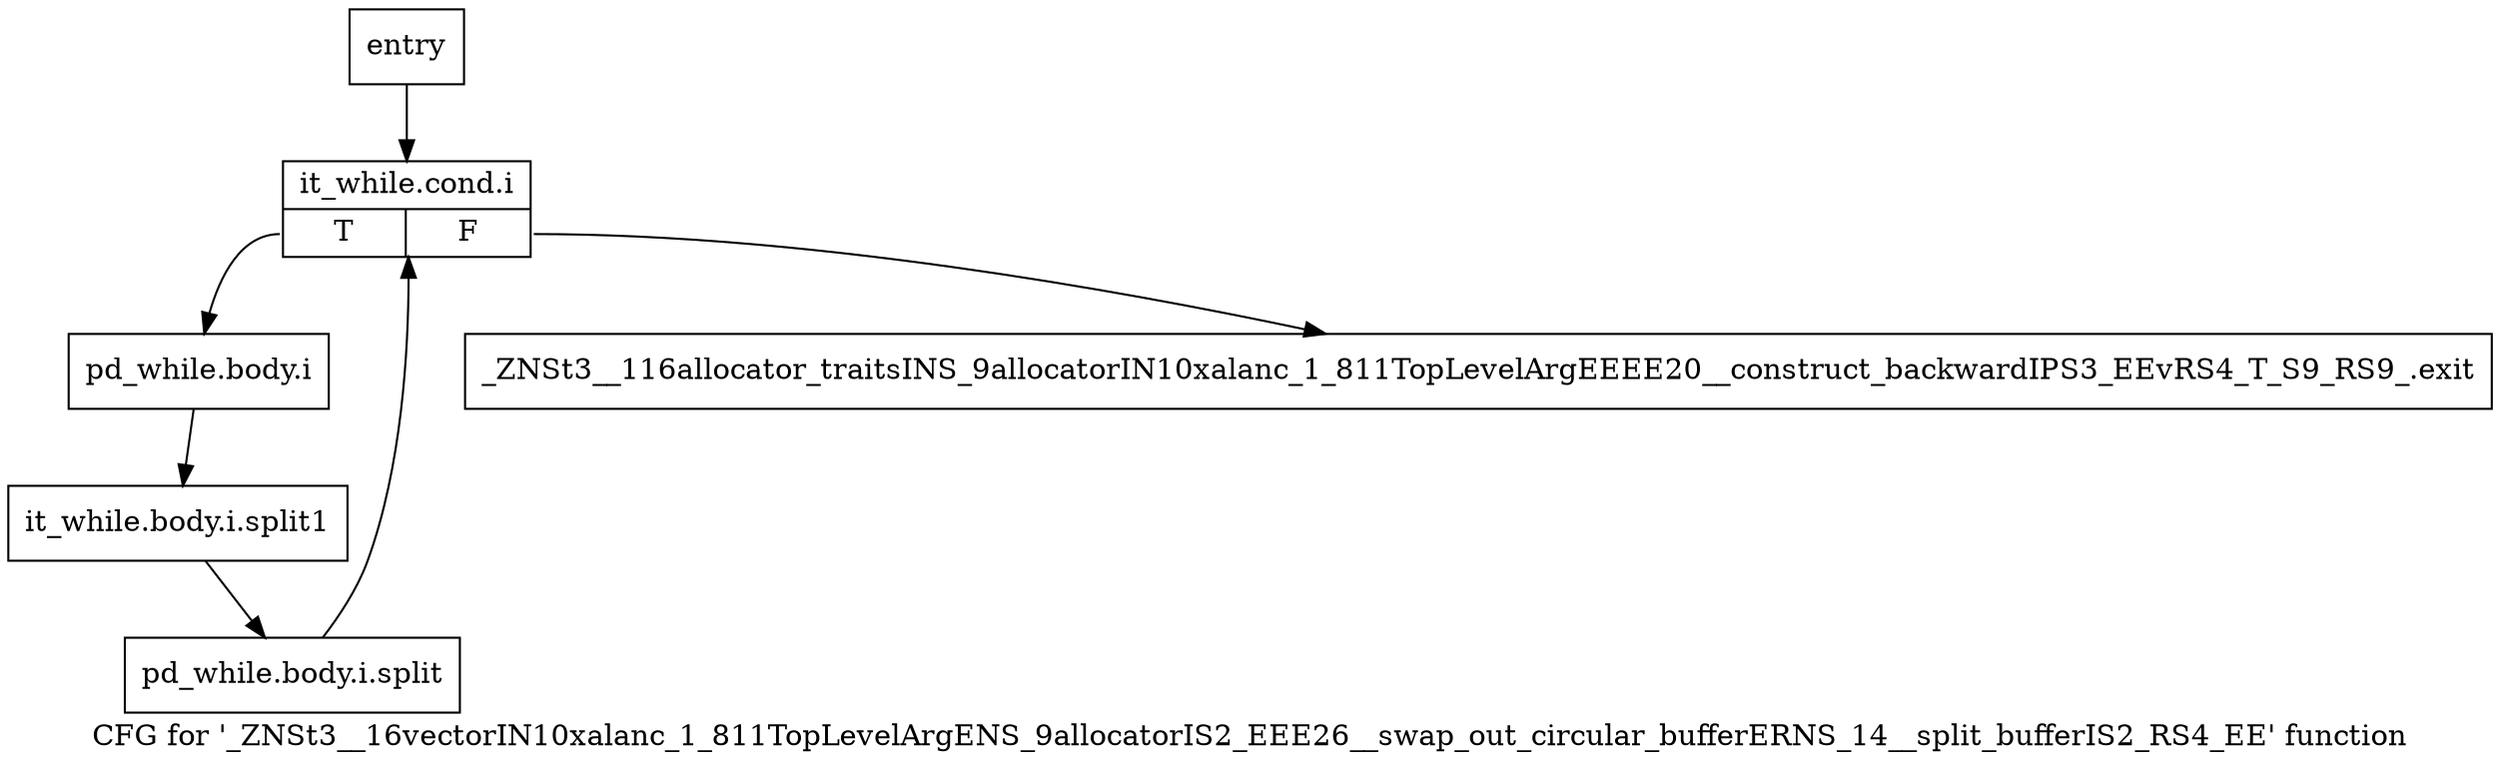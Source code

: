 digraph "CFG for '_ZNSt3__16vectorIN10xalanc_1_811TopLevelArgENS_9allocatorIS2_EEE26__swap_out_circular_bufferERNS_14__split_bufferIS2_RS4_EE' function" {
	label="CFG for '_ZNSt3__16vectorIN10xalanc_1_811TopLevelArgENS_9allocatorIS2_EEE26__swap_out_circular_bufferERNS_14__split_bufferIS2_RS4_EE' function";

	Node0x67c8b70 [shape=record,label="{entry}"];
	Node0x67c8b70 -> Node0x67c8bc0;
	Node0x67c8bc0 [shape=record,label="{it_while.cond.i|{<s0>T|<s1>F}}"];
	Node0x67c8bc0:s0 -> Node0x67c8c10;
	Node0x67c8bc0:s1 -> Node0x67c8c60;
	Node0x67c8c10 [shape=record,label="{pd_while.body.i}"];
	Node0x67c8c10 -> Node0xc6a4e20;
	Node0xc6a4e20 [shape=record,label="{it_while.body.i.split1}"];
	Node0xc6a4e20 -> Node0xc6a50a0;
	Node0xc6a50a0 [shape=record,label="{pd_while.body.i.split}"];
	Node0xc6a50a0 -> Node0x67c8bc0;
	Node0x67c8c60 [shape=record,label="{_ZNSt3__116allocator_traitsINS_9allocatorIN10xalanc_1_811TopLevelArgEEEE20__construct_backwardIPS3_EEvRS4_T_S9_RS9_.exit}"];
}
